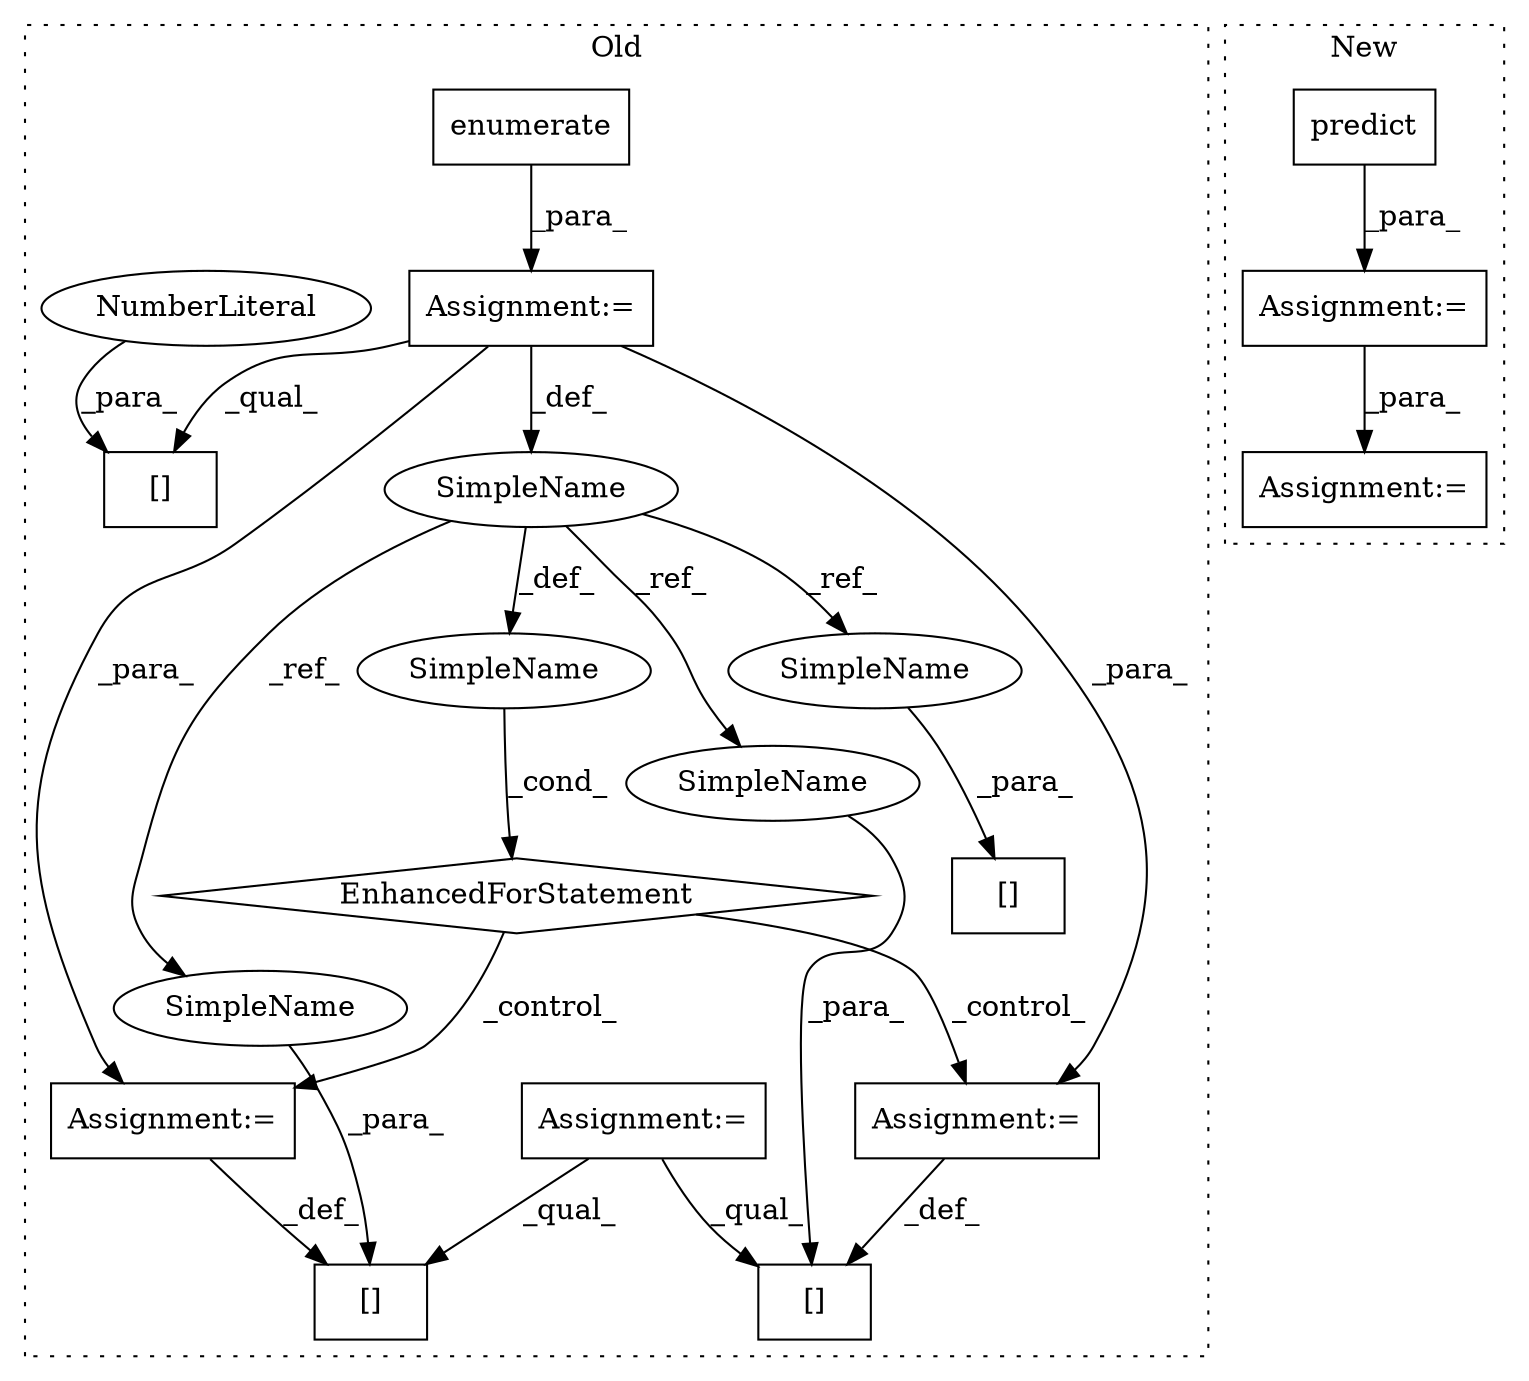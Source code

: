 digraph G {
subgraph cluster0 {
1 [label="EnhancedForStatement" a="70" s="1428,1519" l="64,2" shape="diamond"];
3 [label="Assignment:=" a="7" s="1428,1519" l="64,2" shape="box"];
5 [label="Assignment:=" a="7" s="1536" l="1" shape="box"];
6 [label="SimpleName" a="42" s="1496" l="1" shape="ellipse"];
7 [label="enumerate" a="32" s="1500,1518" l="10,1" shape="box"];
8 [label="[]" a="2" s="1619,1630" l="9,1" shape="box"];
9 [label="Assignment:=" a="7" s="1653" l="1" shape="box"];
10 [label="[]" a="2" s="1708,1722" l="13,1" shape="box"];
11 [label="NumberLiteral" a="34" s="1721" l="1" shape="ellipse"];
13 [label="[]" a="2" s="1529,1535" l="4,1" shape="box"];
14 [label="SimpleName" a="42" s="1485" l="2" shape="ellipse"];
15 [label="[]" a="2" s="1646,1652" l="4,1" shape="box"];
16 [label="Assignment:=" a="7" s="1320" l="1" shape="box"];
17 [label="SimpleName" a="42" s="1628" l="2" shape="ellipse"];
18 [label="SimpleName" a="42" s="1650" l="2" shape="ellipse"];
19 [label="SimpleName" a="42" s="1533" l="2" shape="ellipse"];
label = "Old";
style="dotted";
}
subgraph cluster1 {
2 [label="predict" a="32" s="2434,2446" l="8,1" shape="box"];
4 [label="Assignment:=" a="7" s="2526" l="1" shape="box"];
12 [label="Assignment:=" a="7" s="2419" l="1" shape="box"];
label = "New";
style="dotted";
}
1 -> 9 [label="_control_"];
1 -> 5 [label="_control_"];
2 -> 12 [label="_para_"];
3 -> 9 [label="_para_"];
3 -> 5 [label="_para_"];
3 -> 10 [label="_qual_"];
3 -> 14 [label="_def_"];
5 -> 13 [label="_def_"];
6 -> 1 [label="_cond_"];
7 -> 3 [label="_para_"];
9 -> 15 [label="_def_"];
11 -> 10 [label="_para_"];
12 -> 4 [label="_para_"];
14 -> 18 [label="_ref_"];
14 -> 6 [label="_def_"];
14 -> 19 [label="_ref_"];
14 -> 17 [label="_ref_"];
16 -> 13 [label="_qual_"];
16 -> 15 [label="_qual_"];
17 -> 8 [label="_para_"];
18 -> 15 [label="_para_"];
19 -> 13 [label="_para_"];
}